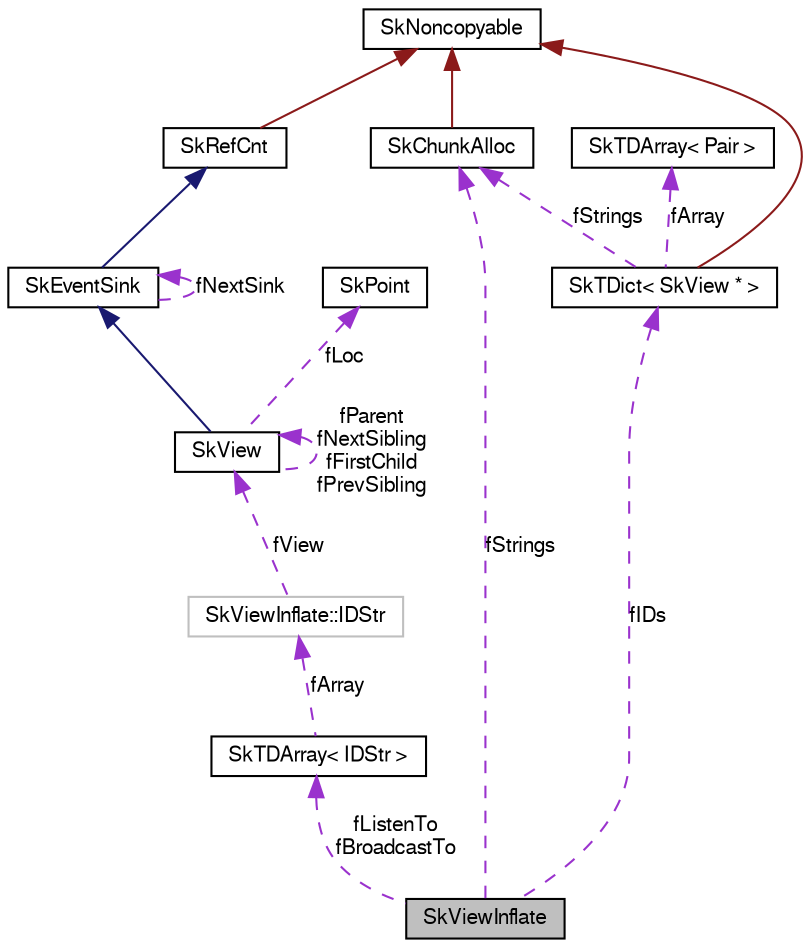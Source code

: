 digraph G
{
  edge [fontname="FreeSans",fontsize="10",labelfontname="FreeSans",labelfontsize="10"];
  node [fontname="FreeSans",fontsize="10",shape=record];
  Node1 [label="SkViewInflate",height=0.2,width=0.4,color="black", fillcolor="grey75", style="filled" fontcolor="black"];
  Node2 -> Node1 [dir=back,color="darkorchid3",fontsize="10",style="dashed",label="fStrings",fontname="FreeSans"];
  Node2 [label="SkChunkAlloc",height=0.2,width=0.4,color="black", fillcolor="white", style="filled",URL="$class_sk_chunk_alloc.html"];
  Node3 -> Node2 [dir=back,color="firebrick4",fontsize="10",style="solid",fontname="FreeSans"];
  Node3 [label="SkNoncopyable",height=0.2,width=0.4,color="black", fillcolor="white", style="filled",URL="$class_sk_noncopyable.html"];
  Node4 -> Node1 [dir=back,color="darkorchid3",fontsize="10",style="dashed",label="fListenTo\nfBroadcastTo",fontname="FreeSans"];
  Node4 [label="SkTDArray\< IDStr \>",height=0.2,width=0.4,color="black", fillcolor="white", style="filled",URL="$class_sk_t_d_array.html"];
  Node5 -> Node4 [dir=back,color="darkorchid3",fontsize="10",style="dashed",label="fArray",fontname="FreeSans"];
  Node5 [label="SkViewInflate::IDStr",height=0.2,width=0.4,color="grey75", fillcolor="white", style="filled"];
  Node6 -> Node5 [dir=back,color="darkorchid3",fontsize="10",style="dashed",label="fView",fontname="FreeSans"];
  Node6 [label="SkView",height=0.2,width=0.4,color="black", fillcolor="white", style="filled",URL="$class_sk_view.html"];
  Node7 -> Node6 [dir=back,color="midnightblue",fontsize="10",style="solid",fontname="FreeSans"];
  Node7 [label="SkEventSink",height=0.2,width=0.4,color="black", fillcolor="white", style="filled",URL="$class_sk_event_sink.html"];
  Node8 -> Node7 [dir=back,color="midnightblue",fontsize="10",style="solid",fontname="FreeSans"];
  Node8 [label="SkRefCnt",height=0.2,width=0.4,color="black", fillcolor="white", style="filled",URL="$class_sk_ref_cnt.html"];
  Node3 -> Node8 [dir=back,color="firebrick4",fontsize="10",style="solid",fontname="FreeSans"];
  Node7 -> Node7 [dir=back,color="darkorchid3",fontsize="10",style="dashed",label="fNextSink",fontname="FreeSans"];
  Node6 -> Node6 [dir=back,color="darkorchid3",fontsize="10",style="dashed",label="fParent\nfNextSibling\nfFirstChild\nfPrevSibling",fontname="FreeSans"];
  Node9 -> Node6 [dir=back,color="darkorchid3",fontsize="10",style="dashed",label="fLoc",fontname="FreeSans"];
  Node9 [label="SkPoint",height=0.2,width=0.4,color="black", fillcolor="white", style="filled",URL="$struct_sk_point.html"];
  Node10 -> Node1 [dir=back,color="darkorchid3",fontsize="10",style="dashed",label="fIDs",fontname="FreeSans"];
  Node10 [label="SkTDict\< SkView * \>",height=0.2,width=0.4,color="black", fillcolor="white", style="filled",URL="$class_sk_t_dict.html"];
  Node3 -> Node10 [dir=back,color="firebrick4",fontsize="10",style="solid",fontname="FreeSans"];
  Node2 -> Node10 [dir=back,color="darkorchid3",fontsize="10",style="dashed",label="fStrings",fontname="FreeSans"];
  Node11 -> Node10 [dir=back,color="darkorchid3",fontsize="10",style="dashed",label="fArray",fontname="FreeSans"];
  Node11 [label="SkTDArray\< Pair \>",height=0.2,width=0.4,color="black", fillcolor="white", style="filled",URL="$class_sk_t_d_array.html"];
}
